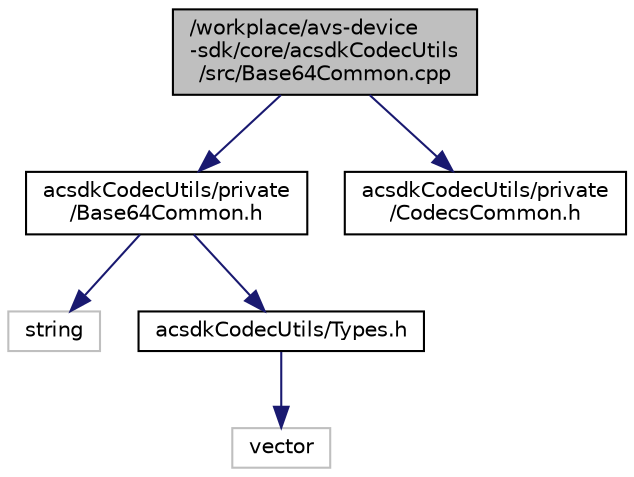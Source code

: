 digraph "/workplace/avs-device-sdk/core/acsdkCodecUtils/src/Base64Common.cpp"
{
 // LATEX_PDF_SIZE
  edge [fontname="Helvetica",fontsize="10",labelfontname="Helvetica",labelfontsize="10"];
  node [fontname="Helvetica",fontsize="10",shape=record];
  Node1 [label="/workplace/avs-device\l-sdk/core/acsdkCodecUtils\l/src/Base64Common.cpp",height=0.2,width=0.4,color="black", fillcolor="grey75", style="filled", fontcolor="black",tooltip=" "];
  Node1 -> Node2 [color="midnightblue",fontsize="10",style="solid",fontname="Helvetica"];
  Node2 [label="acsdkCodecUtils/private\l/Base64Common.h",height=0.2,width=0.4,color="black", fillcolor="white", style="filled",URL="$_base64_common_8h.html",tooltip=" "];
  Node2 -> Node3 [color="midnightblue",fontsize="10",style="solid",fontname="Helvetica"];
  Node3 [label="string",height=0.2,width=0.4,color="grey75", fillcolor="white", style="filled",tooltip=" "];
  Node2 -> Node4 [color="midnightblue",fontsize="10",style="solid",fontname="Helvetica"];
  Node4 [label="acsdkCodecUtils/Types.h",height=0.2,width=0.4,color="black", fillcolor="white", style="filled",URL="$_types_8h.html",tooltip=" "];
  Node4 -> Node5 [color="midnightblue",fontsize="10",style="solid",fontname="Helvetica"];
  Node5 [label="vector",height=0.2,width=0.4,color="grey75", fillcolor="white", style="filled",tooltip=" "];
  Node1 -> Node6 [color="midnightblue",fontsize="10",style="solid",fontname="Helvetica"];
  Node6 [label="acsdkCodecUtils/private\l/CodecsCommon.h",height=0.2,width=0.4,color="black", fillcolor="white", style="filled",URL="$_codecs_common_8h.html",tooltip=" "];
}
